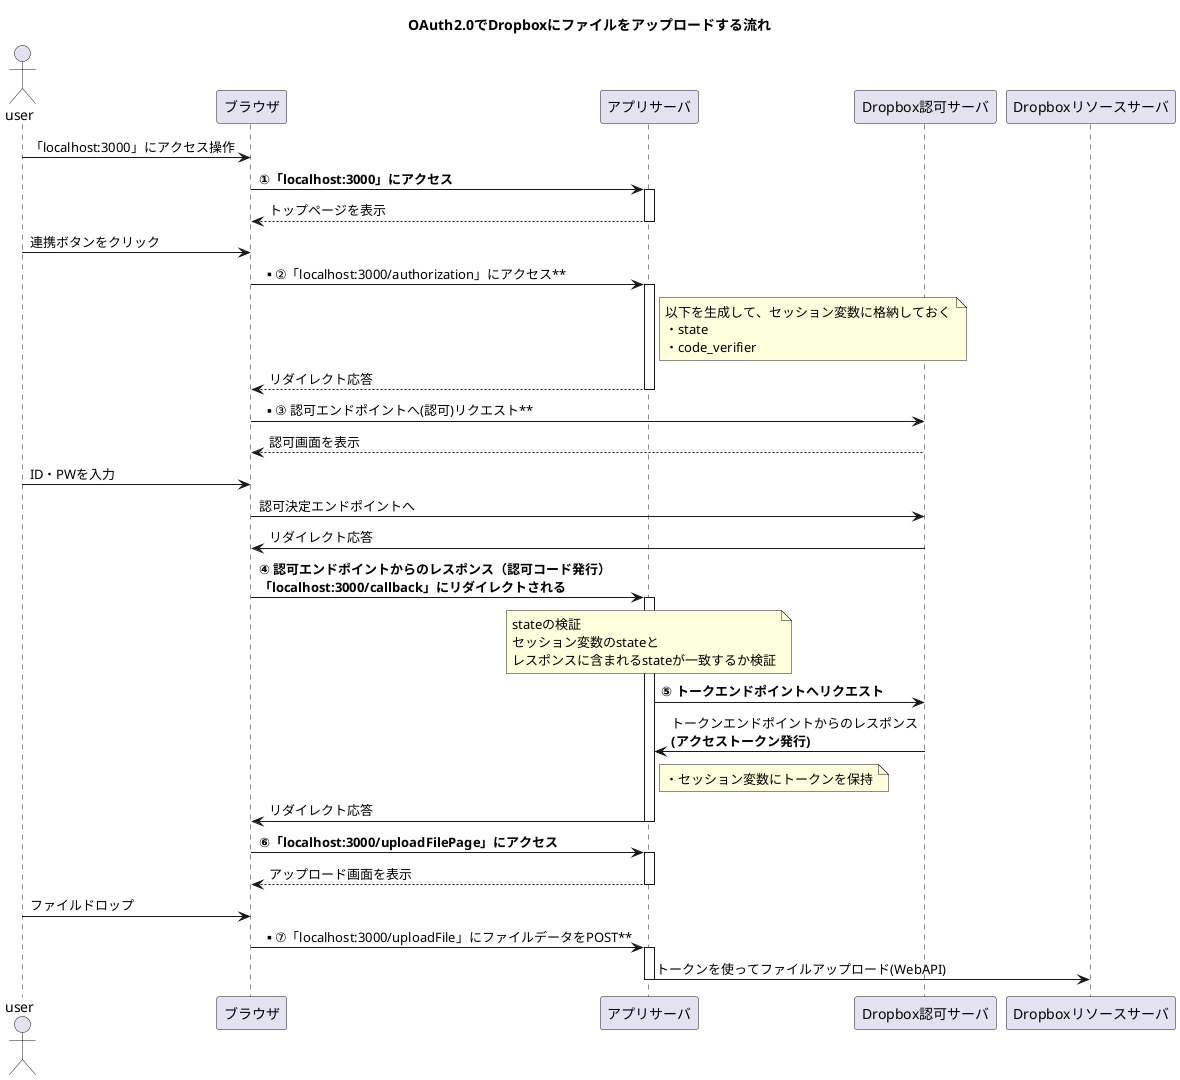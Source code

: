 @startuml

title OAuth2.0でDropboxにファイルをアップロードする流れ

actor user as user
participant ブラウザ as browser
participant アプリサーバ as app
participant Dropbox認可サーバ as authorizationServer
participant Dropboxリソースサーバ as resourceServer

' ブラウザを介してアプリサーバにアクセスする
user -> browser:「localhost:3000」にアクセス操作

    ' 「localhost:3000」でやっていること
    browser -> app ++ : **①「localhost:3000」にアクセス**
    return トップページを表示

' ユーザが連携ボタンをクリック
user -> browser: 連携ボタンをクリック

    ' 「localhost:3000/authorization」でやっていること
    browser -> app ++ :** ②「localhost:3000/authorization」にアクセス**

    note right app
    以下を生成して、セッション変数に格納しておく
    ・state
    ・code_verifier
    end note

    return リダイレクト応答

browser -> authorizationServer:** ③ 認可エンドポイントへ(認可)リクエスト**
return 認可画面を表示

' ユーザが認可画面でID・PWを入力
user -> browser: ID・PWを入力
browser -> authorizationServer: 認可決定エンドポイントへ

    ' 「localhost:3000/callback」でやっていること
    authorizationServer -> browser: リダイレクト応答
    browser -> app ++ : **④ 認可エンドポイントからのレスポンス（認可コード発行）**\n**「localhost:3000/callback」にリダイレクトされる**
    
    note over app
    stateの検証
    セッション変数のstateと
    レスポンスに含まれるstateが一致するか検証
    end note

    app -> authorizationServer:**⑤ トークエンドポイントへリクエスト**
    authorizationServer -> app: トークンエンドポイントからのレスポンス\n**(アクセストークン発行)**

    note right app
    ・セッション変数にトークンを保持
    end note

    app -> browser -- : リダイレクト応答

    ' 「localhost:3000/uploadFilePage」でやっていること
    browser -> app ++ : **⑥「localhost:3000/uploadFilePage」にアクセス**
    return アップロード画面を表示

' ユーザがファイルをアップロード(D＆D)
user -> browser: ファイルドロップ

    ' 「localhost:3000/uploadFile」でやっていること
    browser -> app ++ :** ⑦「localhost:3000/uploadFile」にファイルデータをPOST**
    app -> resourceServer -- : トークンを使ってファイルアップロード(WebAPI)

@enduml